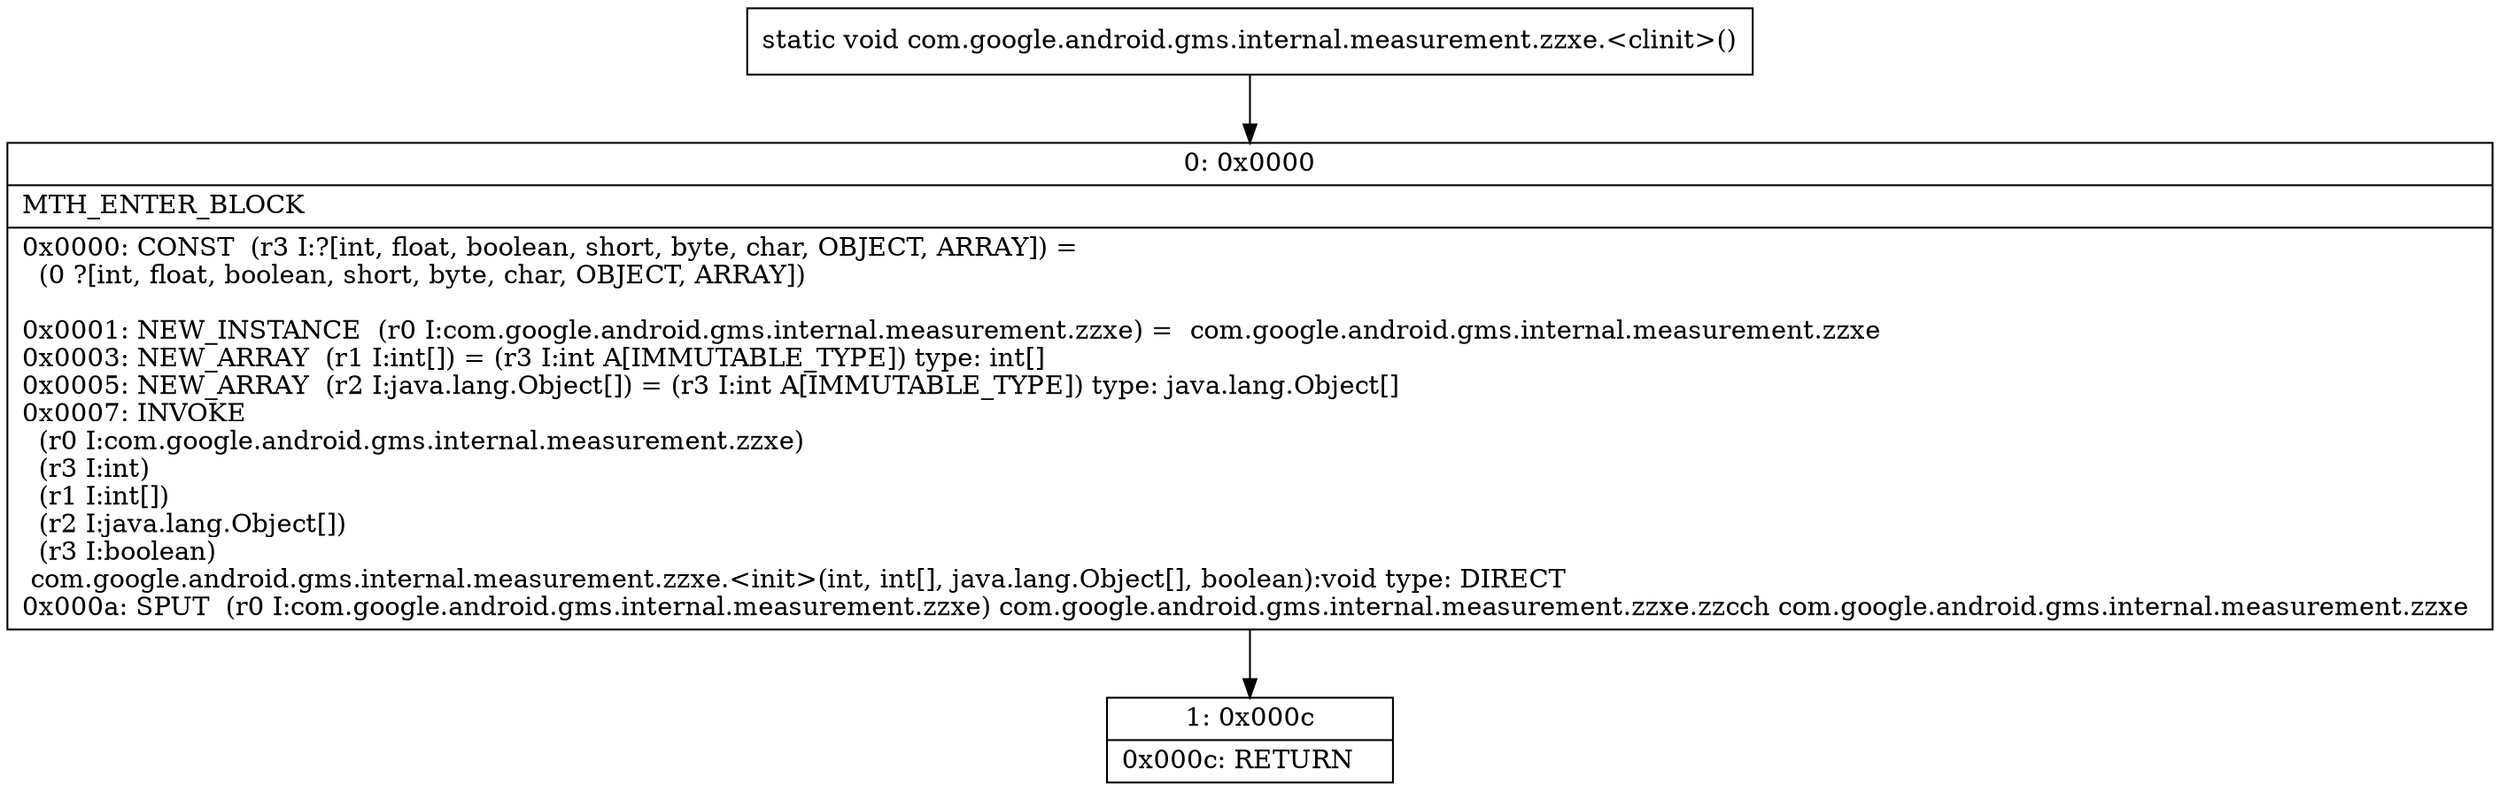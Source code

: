digraph "CFG forcom.google.android.gms.internal.measurement.zzxe.\<clinit\>()V" {
Node_0 [shape=record,label="{0\:\ 0x0000|MTH_ENTER_BLOCK\l|0x0000: CONST  (r3 I:?[int, float, boolean, short, byte, char, OBJECT, ARRAY]) = \l  (0 ?[int, float, boolean, short, byte, char, OBJECT, ARRAY])\l \l0x0001: NEW_INSTANCE  (r0 I:com.google.android.gms.internal.measurement.zzxe) =  com.google.android.gms.internal.measurement.zzxe \l0x0003: NEW_ARRAY  (r1 I:int[]) = (r3 I:int A[IMMUTABLE_TYPE]) type: int[] \l0x0005: NEW_ARRAY  (r2 I:java.lang.Object[]) = (r3 I:int A[IMMUTABLE_TYPE]) type: java.lang.Object[] \l0x0007: INVOKE  \l  (r0 I:com.google.android.gms.internal.measurement.zzxe)\l  (r3 I:int)\l  (r1 I:int[])\l  (r2 I:java.lang.Object[])\l  (r3 I:boolean)\l com.google.android.gms.internal.measurement.zzxe.\<init\>(int, int[], java.lang.Object[], boolean):void type: DIRECT \l0x000a: SPUT  (r0 I:com.google.android.gms.internal.measurement.zzxe) com.google.android.gms.internal.measurement.zzxe.zzcch com.google.android.gms.internal.measurement.zzxe \l}"];
Node_1 [shape=record,label="{1\:\ 0x000c|0x000c: RETURN   \l}"];
MethodNode[shape=record,label="{static void com.google.android.gms.internal.measurement.zzxe.\<clinit\>() }"];
MethodNode -> Node_0;
Node_0 -> Node_1;
}


